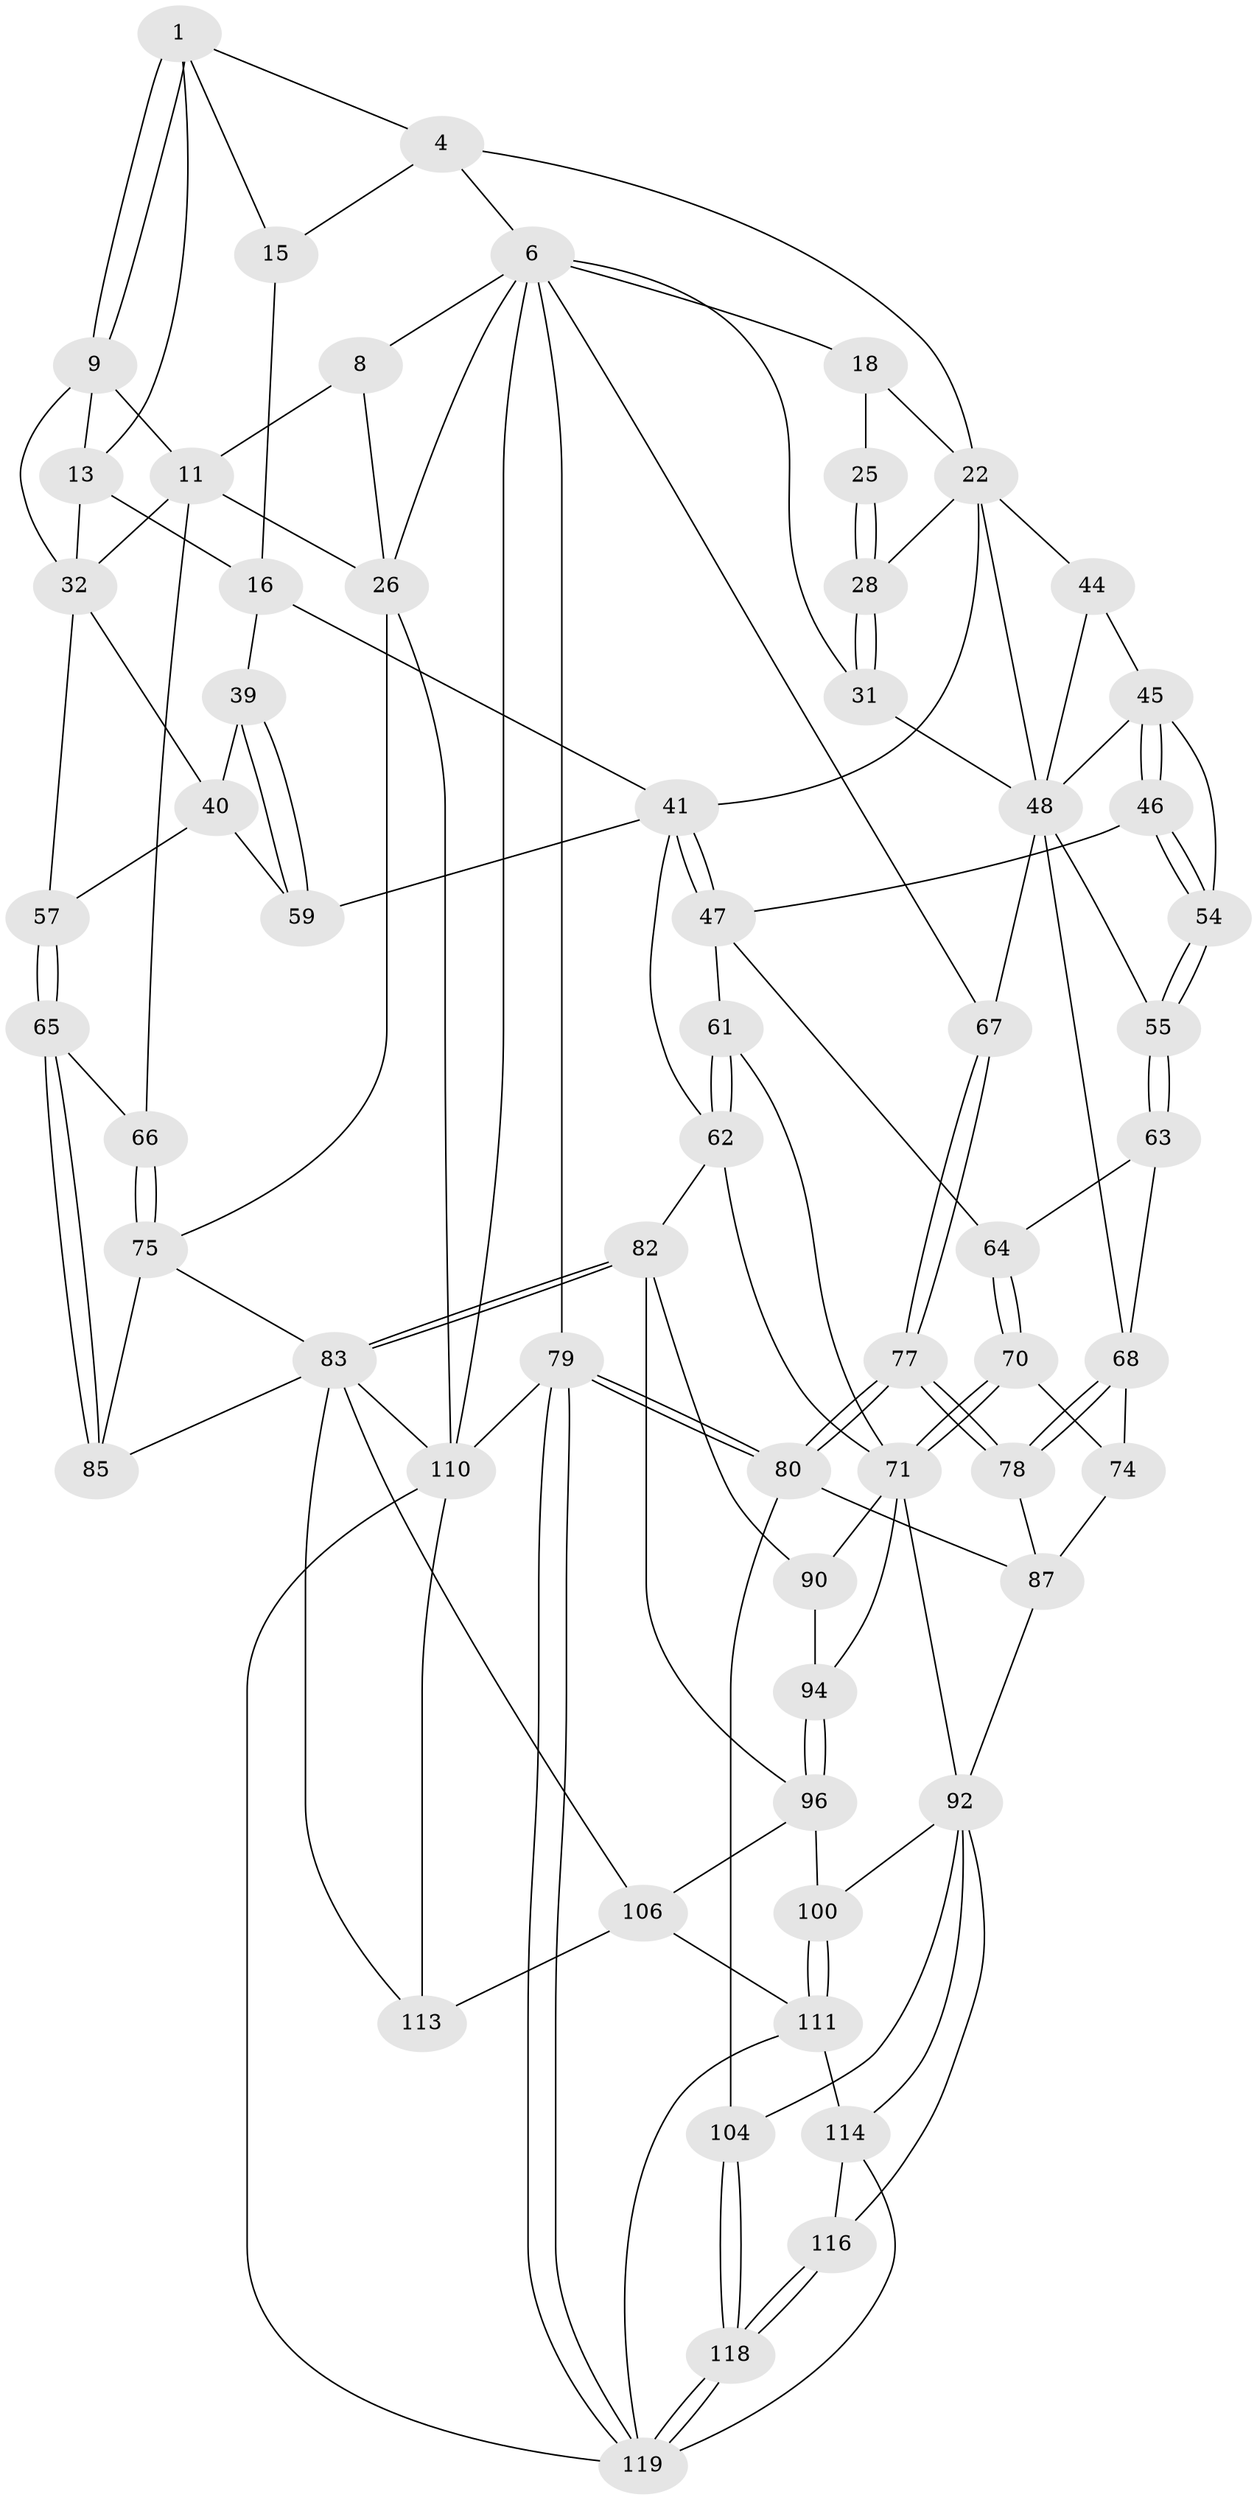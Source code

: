 // original degree distribution, {3: 0.024193548387096774, 4: 0.20161290322580644, 5: 0.5725806451612904, 6: 0.20161290322580644}
// Generated by graph-tools (version 1.1) at 2025/28/03/15/25 16:28:08]
// undirected, 62 vertices, 146 edges
graph export_dot {
graph [start="1"]
  node [color=gray90,style=filled];
  1 [pos="+0.3596389488751128+0",super="+2"];
  4 [pos="+0.5888525196528456+0",super="+5+24"];
  6 [pos="+1+0",super="+7+20"];
  8 [pos="+0+0",super="+12"];
  9 [pos="+0.2279620084431072+0.09391593003434717",super="+10"];
  11 [pos="+0.18447751554088399+0.10106645961998581",super="+33"];
  13 [pos="+0.34693351157096963+0.15276732185701863",super="+14+17"];
  15 [pos="+0.44184119112609893+0.1721515770091639"];
  16 [pos="+0.4211616150731511+0.18208490128157873",super="+38"];
  18 [pos="+0.7268872681326383+0",super="+21+19"];
  22 [pos="+0.7166563256330893+0.2126192074392619",super="+23+29"];
  25 [pos="+0.8120295621400853+0.12476284190641478"];
  26 [pos="+0+0.2747147002893047",super="+27"];
  28 [pos="+0.7917011037488583+0.17198760167672808"];
  31 [pos="+1+0.1449850300117572"];
  32 [pos="+0.2129359054515695+0.2798881144782341",super="+35"];
  39 [pos="+0.3836103925610168+0.37215093825647344"];
  40 [pos="+0.3350816255811284+0.361892886953653",super="+56"];
  41 [pos="+0.5724986144710514+0.3439843362152177",super="+42"];
  44 [pos="+0.7531069189551525+0.24526839332602565"];
  45 [pos="+0.6955193046891271+0.3484230635884887",super="+53"];
  46 [pos="+0.6083591263197052+0.3712935069412765"];
  47 [pos="+0.5869648349930482+0.3619518183945554",super="+60"];
  48 [pos="+0.8732457185198125+0.3023445685005678",super="+49"];
  54 [pos="+0.6890668310003983+0.4217287055713937"];
  55 [pos="+0.7052112402264215+0.4535176287302345"];
  57 [pos="+0.20041911708277857+0.5348086533744073"];
  59 [pos="+0.42375607834707324+0.4839081859718632"];
  61 [pos="+0.5827287974361833+0.48373343021069515"];
  62 [pos="+0.4484507813603066+0.5077422064062262",super="+81"];
  63 [pos="+0.7020156533622393+0.46189505003051634"];
  64 [pos="+0.6378937567544719+0.4872757705790003"];
  65 [pos="+0.1992930002454728+0.538297003209438"];
  66 [pos="+0.05603079272719904+0.49988169298164936"];
  67 [pos="+1+0.40394285728092433"];
  68 [pos="+0.856098031518521+0.4950150442332062",super="+69"];
  70 [pos="+0.6453293411799266+0.590648520837501"];
  71 [pos="+0.6373963132513701+0.5994396052590948",super="+93+72"];
  74 [pos="+0.720067823512593+0.5472408846415501"];
  75 [pos="+0+0.6606328195177764",super="+95"];
  77 [pos="+1+0.6614220193563678"];
  78 [pos="+0.9569957471840769+0.6635109017683588"];
  79 [pos="+1+1"];
  80 [pos="+1+1",super="+103"];
  82 [pos="+0.3995492883204444+0.6672311239704534",super="+91"];
  83 [pos="+0.3549335186236147+0.6756924174081859",super="+84+108"];
  85 [pos="+0.20020670019809708+0.5540230770601099"];
  87 [pos="+0.9131844372735142+0.6869113894608015",super="+88"];
  90 [pos="+0.5324597400249109+0.6438289522315698"];
  92 [pos="+0.7307749569554292+0.6940432394728948",super="+98"];
  94 [pos="+0.6074315796155639+0.6718511719378764"];
  96 [pos="+0.5861596695124065+0.7259206876185713",super="+97"];
  100 [pos="+0.6329558973229604+0.7744187073937371"];
  104 [pos="+0.8431033630425838+0.8281706866659149"];
  106 [pos="+0.48874949709069+0.871897440110465",super="+107"];
  110 [pos="+0+0.8460414325830243",super="+120"];
  111 [pos="+0.48984817187157564+0.8721595533679588",super="+112"];
  113 [pos="+0.23992450129068957+1"];
  114 [pos="+0.662618122698369+0.8029353886324108",super="+115"];
  116 [pos="+0.7086246528397199+0.9151343278397742",super="+117"];
  118 [pos="+0.8424976192434033+0.9681545657047336"];
  119 [pos="+0.9865625626584735+1",super="+122"];
  1 -- 9;
  1 -- 9;
  1 -- 4;
  1 -- 13;
  1 -- 15;
  4 -- 6;
  4 -- 15;
  4 -- 22;
  6 -- 79;
  6 -- 8;
  6 -- 67;
  6 -- 31;
  6 -- 18;
  6 -- 110;
  6 -- 26;
  8 -- 26;
  8 -- 11;
  9 -- 13;
  9 -- 32;
  9 -- 11;
  11 -- 26;
  11 -- 66;
  11 -- 32;
  13 -- 32 [weight=2];
  13 -- 16;
  15 -- 16;
  16 -- 41;
  16 -- 39;
  18 -- 25 [weight=2];
  18 -- 22;
  22 -- 41;
  22 -- 48;
  22 -- 28;
  22 -- 44;
  25 -- 28;
  25 -- 28;
  26 -- 110;
  26 -- 75;
  28 -- 31;
  28 -- 31;
  31 -- 48;
  32 -- 40;
  32 -- 57;
  39 -- 40;
  39 -- 59;
  39 -- 59;
  40 -- 57;
  40 -- 59;
  41 -- 47;
  41 -- 47;
  41 -- 62;
  41 -- 59;
  44 -- 45;
  44 -- 48;
  45 -- 46;
  45 -- 46;
  45 -- 54;
  45 -- 48;
  46 -- 47;
  46 -- 54;
  46 -- 54;
  47 -- 64;
  47 -- 61;
  48 -- 67;
  48 -- 68;
  48 -- 55;
  54 -- 55;
  54 -- 55;
  55 -- 63;
  55 -- 63;
  57 -- 65;
  57 -- 65;
  61 -- 62;
  61 -- 62;
  61 -- 71;
  62 -- 82;
  62 -- 71 [weight=2];
  63 -- 64;
  63 -- 68;
  64 -- 70;
  64 -- 70;
  65 -- 66;
  65 -- 85;
  65 -- 85;
  66 -- 75;
  66 -- 75;
  67 -- 77;
  67 -- 77;
  68 -- 78;
  68 -- 78;
  68 -- 74;
  70 -- 71;
  70 -- 71;
  70 -- 74;
  71 -- 92;
  71 -- 94;
  71 -- 90;
  74 -- 87;
  75 -- 83;
  75 -- 85;
  77 -- 78;
  77 -- 78;
  77 -- 80;
  77 -- 80;
  78 -- 87;
  79 -- 80;
  79 -- 80;
  79 -- 119;
  79 -- 119;
  79 -- 110;
  80 -- 104;
  80 -- 87;
  82 -- 83;
  82 -- 83;
  82 -- 96;
  82 -- 90;
  83 -- 113;
  83 -- 85;
  83 -- 110;
  83 -- 106;
  87 -- 92;
  90 -- 94;
  92 -- 114;
  92 -- 100;
  92 -- 116;
  92 -- 104;
  94 -- 96;
  94 -- 96;
  96 -- 100;
  96 -- 106;
  100 -- 111;
  100 -- 111;
  104 -- 118;
  104 -- 118;
  106 -- 111;
  106 -- 113;
  110 -- 113;
  110 -- 119;
  111 -- 119;
  111 -- 114;
  114 -- 119;
  114 -- 116 [weight=2];
  116 -- 118;
  116 -- 118;
  118 -- 119;
  118 -- 119;
}
